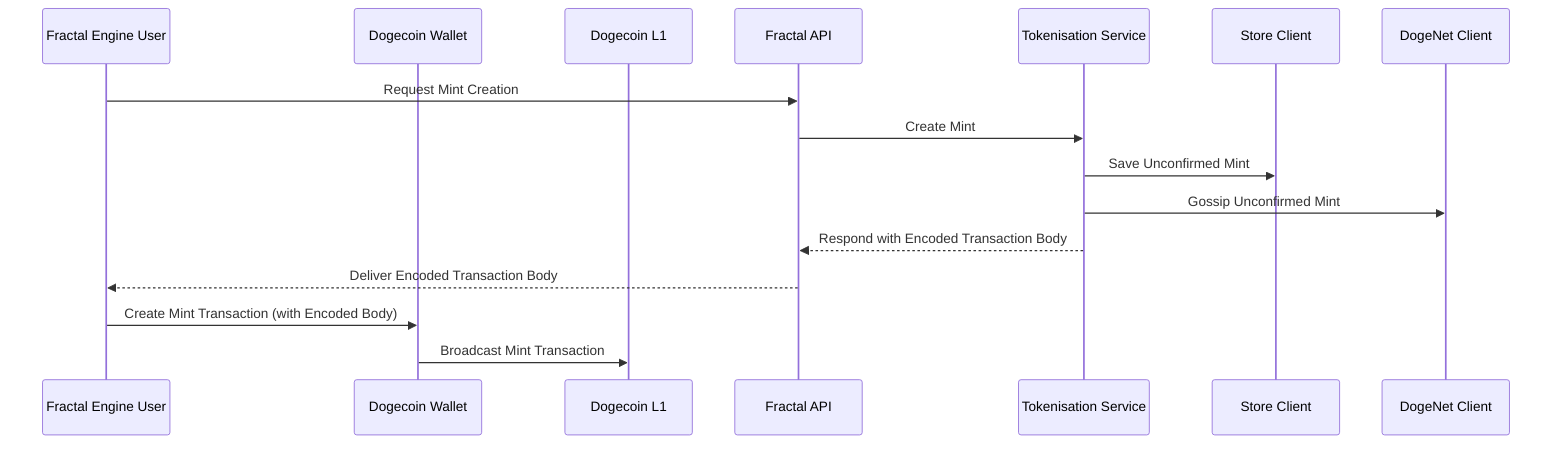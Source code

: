 sequenceDiagram
    participant User as Fractal Engine User
    participant Wallet as Dogecoin Wallet
    participant DogecoinL1 as Dogecoin L1
    participant API as Fractal API
    participant TokenSvc as Tokenisation Service
    participant StoreClient as Store Client
    participant DogeNetClient as DogeNet Client

    User->>API: Request Mint Creation
    API->>TokenSvc: Create Mint
    TokenSvc->>StoreClient: Save Unconfirmed Mint
    TokenSvc->>DogeNetClient: Gossip Unconfirmed Mint
    TokenSvc-->>API: Respond with Encoded Transaction Body
    API-->>User: Deliver Encoded Transaction Body

    User->>Wallet: Create Mint Transaction (with Encoded Body)
    Wallet->>DogecoinL1: Broadcast Mint Transaction